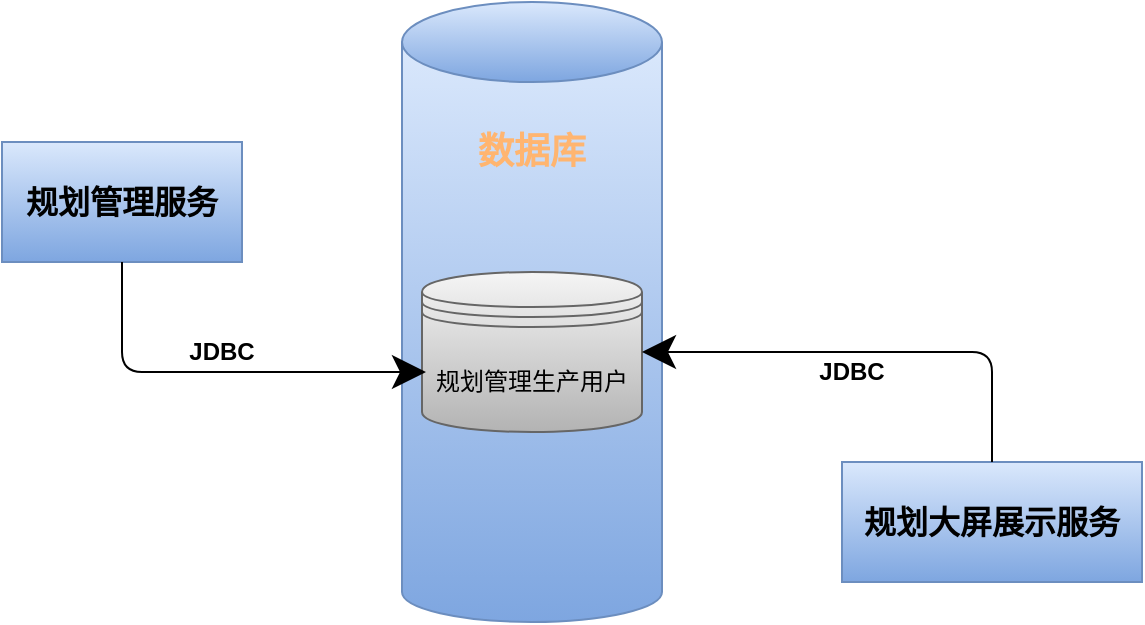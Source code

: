 <mxfile version="15.3.3" type="github">
  <diagram id="lwz_ERbqtApTmb-mG5vc" name="Page-1">
    <mxGraphModel dx="1102" dy="533" grid="1" gridSize="10" guides="1" tooltips="1" connect="1" arrows="1" fold="1" page="1" pageScale="1" pageWidth="827" pageHeight="1169" math="0" shadow="0">
      <root>
        <mxCell id="0" />
        <mxCell id="1" parent="0" />
        <mxCell id="PumWqLGBwoQfxq9mnSlO-6" value="" style="shape=cylinder3;whiteSpace=wrap;html=1;boundedLbl=1;backgroundOutline=1;size=15;lid=0;hachureGap=4;pointerEvents=0;fillColor=#dae8fc;strokeColor=#6c8ebf;gradientColor=#7ea6e0;" parent="1" vertex="1">
          <mxGeometry x="330" y="110" width="130" height="290" as="geometry" />
        </mxCell>
        <mxCell id="PumWqLGBwoQfxq9mnSlO-7" value="" style="verticalLabelPosition=bottom;verticalAlign=top;html=1;shape=mxgraph.flowchart.on-page_reference;hachureGap=4;pointerEvents=0;gradientColor=#7ea6e0;fillColor=#dae8fc;strokeColor=#6c8ebf;" parent="1" vertex="1">
          <mxGeometry x="330" y="90" width="130" height="40" as="geometry" />
        </mxCell>
        <mxCell id="PumWqLGBwoQfxq9mnSlO-9" value="&lt;font style=&quot;font-size: 18px&quot; color=&quot;#ffb570&quot;&gt;&lt;b&gt;数据库&lt;/b&gt;&lt;/font&gt;" style="text;html=1;strokeColor=none;fillColor=none;align=center;verticalAlign=middle;whiteSpace=wrap;rounded=0;hachureGap=4;pointerEvents=0;" parent="1" vertex="1">
          <mxGeometry x="360" y="150" width="70" height="30" as="geometry" />
        </mxCell>
        <mxCell id="PumWqLGBwoQfxq9mnSlO-10" value="" style="shape=datastore;whiteSpace=wrap;html=1;hachureGap=4;pointerEvents=0;gradientColor=#b3b3b3;fillColor=#f5f5f5;strokeColor=#666666;" parent="1" vertex="1">
          <mxGeometry x="340" y="225" width="110" height="80" as="geometry" />
        </mxCell>
        <mxCell id="PumWqLGBwoQfxq9mnSlO-11" value="规划管理生产用户" style="text;html=1;strokeColor=none;fillColor=none;align=center;verticalAlign=middle;whiteSpace=wrap;rounded=0;hachureGap=4;pointerEvents=0;" parent="1" vertex="1">
          <mxGeometry x="345" y="270" width="100" height="20" as="geometry" />
        </mxCell>
        <mxCell id="PumWqLGBwoQfxq9mnSlO-13" value="" style="rounded=0;whiteSpace=wrap;html=1;hachureGap=4;pointerEvents=0;gradientColor=#7ea6e0;fillColor=#dae8fc;strokeColor=#6c8ebf;" parent="1" vertex="1">
          <mxGeometry x="130" y="160" width="120" height="60" as="geometry" />
        </mxCell>
        <mxCell id="PumWqLGBwoQfxq9mnSlO-14" value="&lt;b&gt;&lt;font style=&quot;font-size: 16px&quot;&gt;规划管理服务&lt;/font&gt;&lt;/b&gt;" style="text;html=1;strokeColor=none;fillColor=none;align=center;verticalAlign=middle;whiteSpace=wrap;rounded=0;hachureGap=4;pointerEvents=0;" parent="1" vertex="1">
          <mxGeometry x="140" y="180" width="100" height="20" as="geometry" />
        </mxCell>
        <mxCell id="PumWqLGBwoQfxq9mnSlO-16" value="" style="endArrow=classic;html=1;startSize=14;endSize=14;sourcePerimeterSpacing=8;targetPerimeterSpacing=8;exitX=0.5;exitY=1;exitDx=0;exitDy=0;entryX=0.018;entryY=0.625;entryDx=0;entryDy=0;entryPerimeter=0;" parent="1" source="PumWqLGBwoQfxq9mnSlO-13" target="PumWqLGBwoQfxq9mnSlO-10" edge="1">
          <mxGeometry width="50" height="50" relative="1" as="geometry">
            <mxPoint x="160" y="320" as="sourcePoint" />
            <mxPoint x="320" y="280" as="targetPoint" />
            <Array as="points">
              <mxPoint x="190" y="275" />
            </Array>
          </mxGeometry>
        </mxCell>
        <mxCell id="PumWqLGBwoQfxq9mnSlO-17" value="&lt;b&gt;JDBC&lt;/b&gt;" style="text;html=1;strokeColor=none;fillColor=none;align=center;verticalAlign=middle;whiteSpace=wrap;rounded=0;hachureGap=4;pointerEvents=0;" parent="1" vertex="1">
          <mxGeometry x="220" y="255" width="40" height="20" as="geometry" />
        </mxCell>
        <mxCell id="vK_XfO-d_SIj0LU2bE5i-1" value="" style="rounded=0;whiteSpace=wrap;html=1;hachureGap=4;pointerEvents=0;fillColor=#dae8fc;strokeColor=#6c8ebf;gradientColor=#7ea6e0;" parent="1" vertex="1">
          <mxGeometry x="550" y="320" width="150" height="60" as="geometry" />
        </mxCell>
        <mxCell id="vK_XfO-d_SIj0LU2bE5i-2" value="&lt;b&gt;&lt;font style=&quot;font-size: 16px&quot;&gt;规划大屏展示服务&lt;/font&gt;&lt;/b&gt;" style="text;html=1;strokeColor=none;fillColor=none;align=center;verticalAlign=middle;whiteSpace=wrap;rounded=0;hachureGap=4;pointerEvents=0;" parent="1" vertex="1">
          <mxGeometry x="555" y="340" width="140" height="20" as="geometry" />
        </mxCell>
        <mxCell id="vK_XfO-d_SIj0LU2bE5i-3" value="" style="endArrow=classic;html=1;startSize=14;endSize=14;sourcePerimeterSpacing=8;targetPerimeterSpacing=8;exitX=0.5;exitY=0;exitDx=0;exitDy=0;entryX=1;entryY=0.5;entryDx=0;entryDy=0;" parent="1" source="vK_XfO-d_SIj0LU2bE5i-1" target="PumWqLGBwoQfxq9mnSlO-10" edge="1">
          <mxGeometry width="50" height="50" relative="1" as="geometry">
            <mxPoint x="510" y="350" as="sourcePoint" />
            <mxPoint x="560" y="300" as="targetPoint" />
            <Array as="points">
              <mxPoint x="625" y="265" />
            </Array>
          </mxGeometry>
        </mxCell>
        <mxCell id="vK_XfO-d_SIj0LU2bE5i-4" value="&lt;b&gt;JDBC&lt;/b&gt;" style="text;html=1;strokeColor=none;fillColor=none;align=center;verticalAlign=middle;whiteSpace=wrap;rounded=0;hachureGap=4;pointerEvents=0;" parent="1" vertex="1">
          <mxGeometry x="530" y="260" width="50" height="30" as="geometry" />
        </mxCell>
      </root>
    </mxGraphModel>
  </diagram>
</mxfile>
